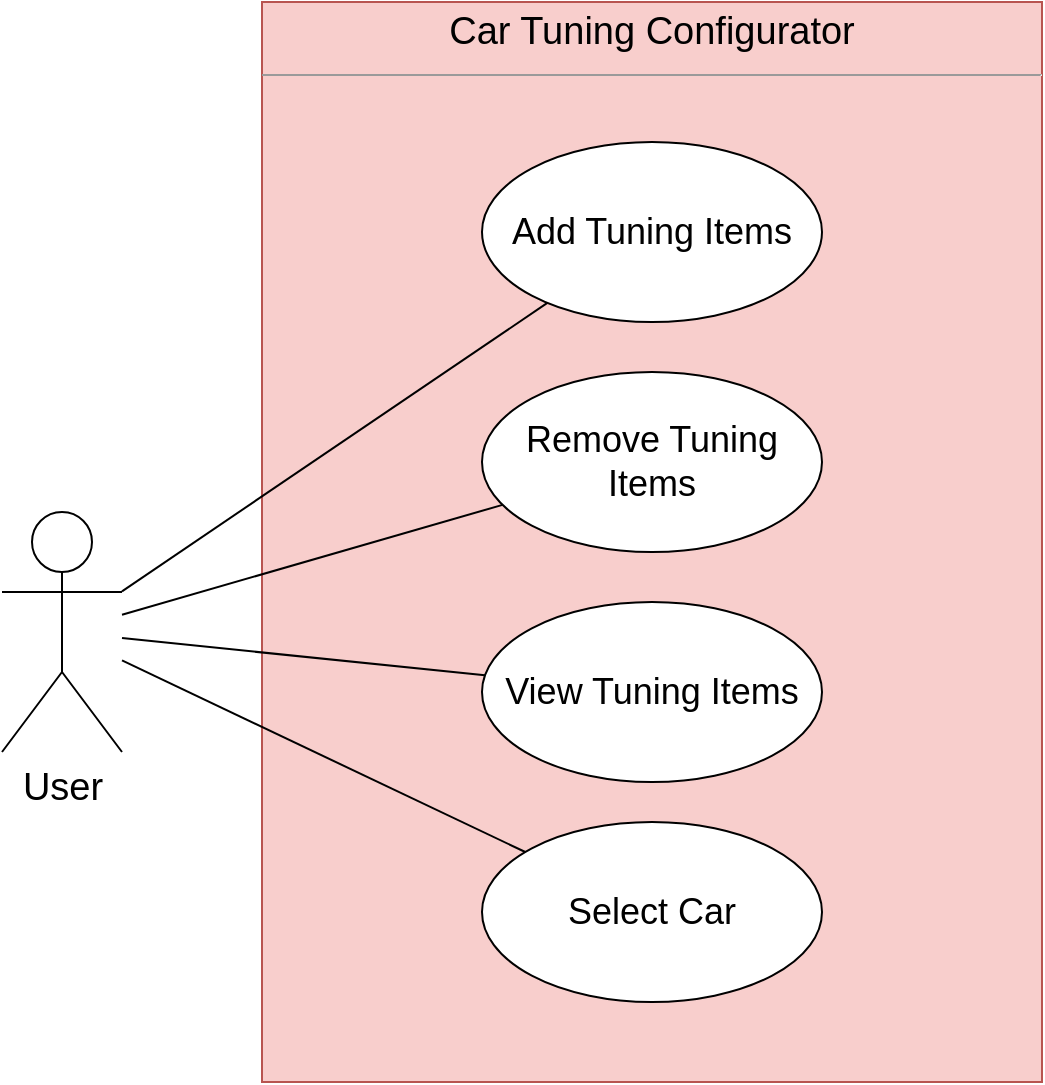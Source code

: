 <mxfile version="21.1.2" type="device">
  <diagram name="Page-1" id="sWK5PXKDJPpe1fNAUxAf">
    <mxGraphModel dx="1790" dy="725" grid="1" gridSize="10" guides="1" tooltips="1" connect="1" arrows="1" fold="1" page="1" pageScale="1" pageWidth="827" pageHeight="1169" math="0" shadow="0">
      <root>
        <mxCell id="0" />
        <mxCell id="1" parent="0" />
        <mxCell id="z1qvzt6ptcCuD8RXyCfl-1" value="&lt;p style=&quot;margin: 4px 0px 0px; text-align: center; font-size: 19px;&quot;&gt;&lt;font style=&quot;font-size: 19px;&quot;&gt;Car Tuning Configurator&lt;/font&gt;&lt;/p&gt;&lt;hr style=&quot;font-size: 19px;&quot; size=&quot;1&quot;&gt;&lt;div style=&quot;height:2px;&quot;&gt;&lt;/div&gt;" style="verticalAlign=top;align=left;overflow=fill;fontSize=12;fontFamily=Helvetica;html=1;whiteSpace=wrap;fillColor=#f8cecc;strokeColor=#b85450;" vertex="1" parent="1">
          <mxGeometry x="200" y="330" width="390" height="540" as="geometry" />
        </mxCell>
        <mxCell id="XtTe-Nhc73TM7n1U2t8A-3" value="&lt;font style=&quot;font-size: 19px;&quot;&gt;User&lt;/font&gt;" style="shape=umlActor;verticalLabelPosition=bottom;verticalAlign=top;html=1;outlineConnect=0;" parent="1" vertex="1">
          <mxGeometry x="70" y="585" width="60" height="120" as="geometry" />
        </mxCell>
        <mxCell id="XtTe-Nhc73TM7n1U2t8A-8" value="&lt;span style=&quot;font-size: 18px;&quot;&gt;View Tuning Items&lt;/span&gt;" style="ellipse;whiteSpace=wrap;html=1;" parent="1" vertex="1">
          <mxGeometry x="310" y="630" width="170" height="90" as="geometry" />
        </mxCell>
        <mxCell id="XtTe-Nhc73TM7n1U2t8A-10" value="" style="endArrow=none;html=1;rounded=0;" parent="1" source="XtTe-Nhc73TM7n1U2t8A-8" target="XtTe-Nhc73TM7n1U2t8A-3" edge="1">
          <mxGeometry width="50" height="50" relative="1" as="geometry">
            <mxPoint x="500" y="600" as="sourcePoint" />
            <mxPoint x="550" y="550" as="targetPoint" />
          </mxGeometry>
        </mxCell>
        <mxCell id="XtTe-Nhc73TM7n1U2t8A-11" value="&lt;font style=&quot;font-size: 18px;&quot;&gt;Add Tuning Items&lt;/font&gt;" style="ellipse;whiteSpace=wrap;html=1;" parent="1" vertex="1">
          <mxGeometry x="310" y="400" width="170" height="90" as="geometry" />
        </mxCell>
        <mxCell id="XtTe-Nhc73TM7n1U2t8A-12" value="" style="endArrow=none;html=1;rounded=0;" parent="1" source="XtTe-Nhc73TM7n1U2t8A-3" target="XtTe-Nhc73TM7n1U2t8A-11" edge="1">
          <mxGeometry width="50" height="50" relative="1" as="geometry">
            <mxPoint x="560" y="585" as="sourcePoint" />
            <mxPoint x="610" y="535" as="targetPoint" />
          </mxGeometry>
        </mxCell>
        <mxCell id="XtTe-Nhc73TM7n1U2t8A-13" value="&lt;font style=&quot;font-size: 18px;&quot;&gt;Remove Tuning Items&lt;/font&gt;" style="ellipse;whiteSpace=wrap;html=1;" parent="1" vertex="1">
          <mxGeometry x="310" y="515" width="170" height="90" as="geometry" />
        </mxCell>
        <mxCell id="XtTe-Nhc73TM7n1U2t8A-14" value="" style="endArrow=none;html=1;rounded=0;" parent="1" source="XtTe-Nhc73TM7n1U2t8A-13" target="XtTe-Nhc73TM7n1U2t8A-3" edge="1">
          <mxGeometry width="50" height="50" relative="1" as="geometry">
            <mxPoint x="490" y="635" as="sourcePoint" />
            <mxPoint x="540" y="585" as="targetPoint" />
          </mxGeometry>
        </mxCell>
        <mxCell id="XtTe-Nhc73TM7n1U2t8A-15" value="&lt;font style=&quot;font-size: 18px;&quot;&gt;Select Car&lt;/font&gt;" style="ellipse;whiteSpace=wrap;html=1;" parent="1" vertex="1">
          <mxGeometry x="310" y="740" width="170" height="90" as="geometry" />
        </mxCell>
        <mxCell id="XtTe-Nhc73TM7n1U2t8A-23" value="" style="endArrow=none;html=1;rounded=0;" parent="1" source="XtTe-Nhc73TM7n1U2t8A-15" target="XtTe-Nhc73TM7n1U2t8A-3" edge="1">
          <mxGeometry width="50" height="50" relative="1" as="geometry">
            <mxPoint x="550" y="840" as="sourcePoint" />
            <mxPoint x="600" y="790" as="targetPoint" />
          </mxGeometry>
        </mxCell>
      </root>
    </mxGraphModel>
  </diagram>
</mxfile>